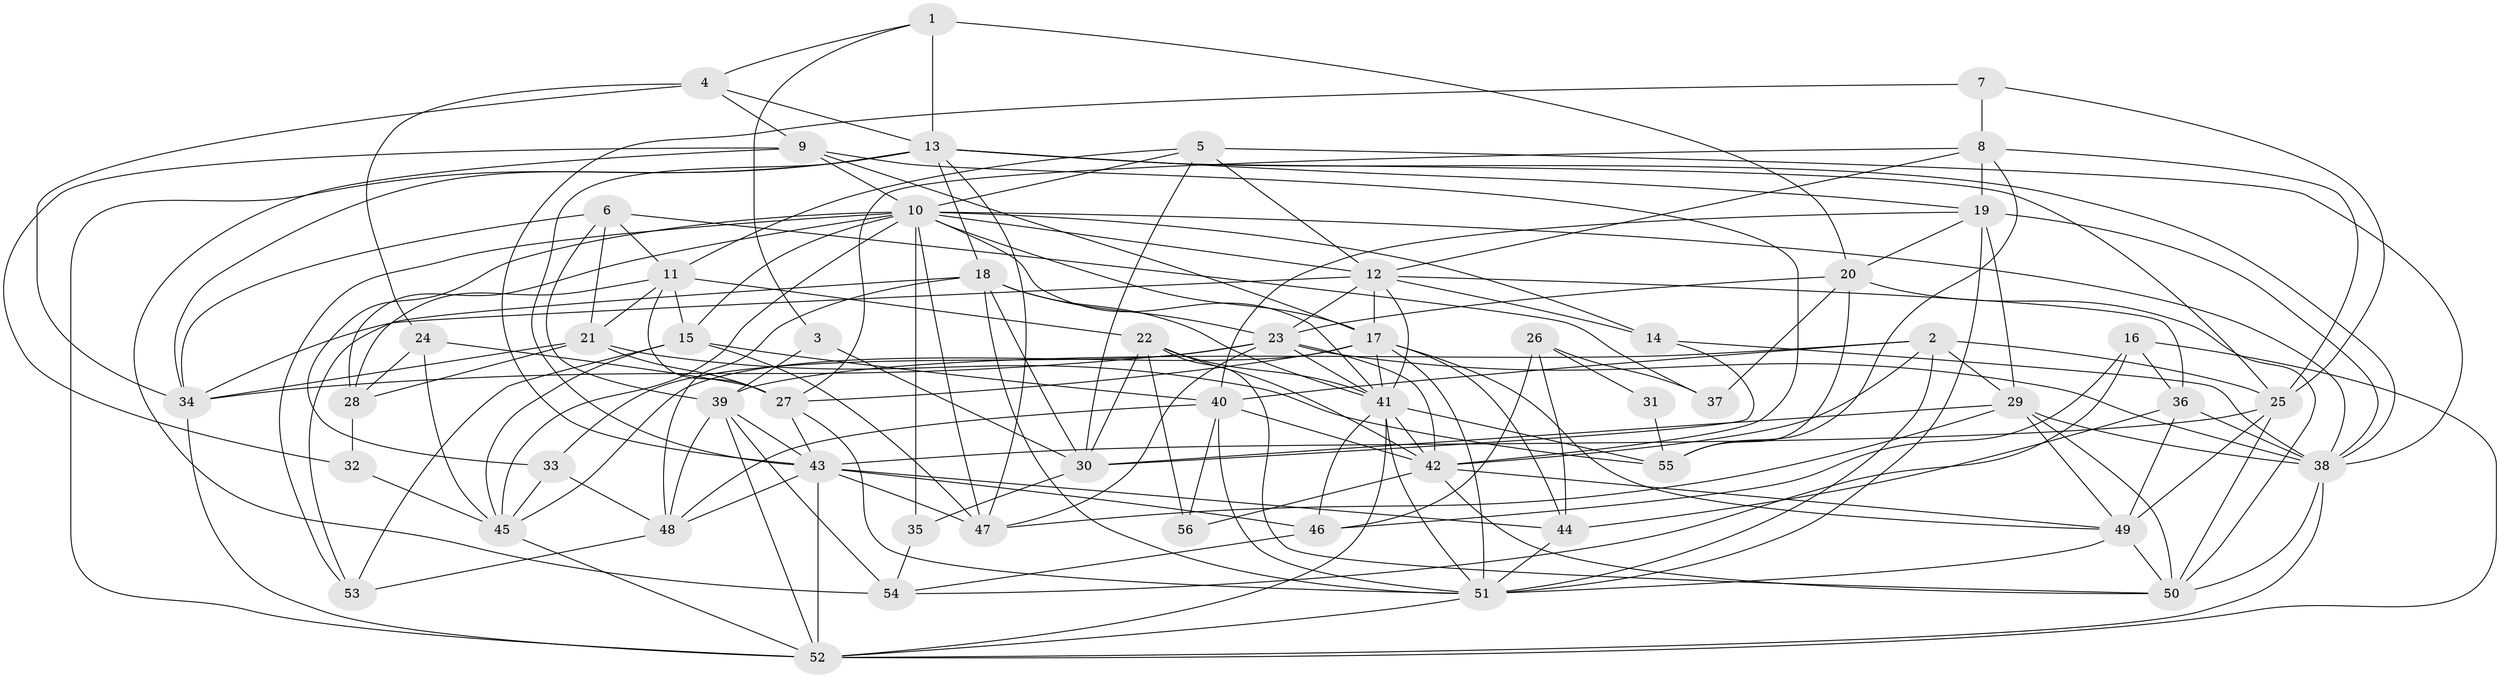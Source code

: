 // original degree distribution, {5: 0.20422535211267606, 2: 0.1619718309859155, 3: 0.21830985915492956, 6: 0.09859154929577464, 7: 0.02112676056338028, 9: 0.007042253521126761, 4: 0.28169014084507044, 10: 0.007042253521126761}
// Generated by graph-tools (version 1.1) at 2025/37/03/04/25 23:37:00]
// undirected, 56 vertices, 174 edges
graph export_dot {
  node [color=gray90,style=filled];
  1;
  2;
  3;
  4;
  5;
  6;
  7;
  8;
  9;
  10;
  11;
  12;
  13;
  14;
  15;
  16;
  17;
  18;
  19;
  20;
  21;
  22;
  23;
  24;
  25;
  26;
  27;
  28;
  29;
  30;
  31;
  32;
  33;
  34;
  35;
  36;
  37;
  38;
  39;
  40;
  41;
  42;
  43;
  44;
  45;
  46;
  47;
  48;
  49;
  50;
  51;
  52;
  53;
  54;
  55;
  56;
  1 -- 3 [weight=1.0];
  1 -- 4 [weight=1.0];
  1 -- 13 [weight=2.0];
  1 -- 20 [weight=1.0];
  2 -- 25 [weight=1.0];
  2 -- 29 [weight=1.0];
  2 -- 39 [weight=1.0];
  2 -- 40 [weight=1.0];
  2 -- 42 [weight=1.0];
  2 -- 51 [weight=1.0];
  3 -- 30 [weight=1.0];
  3 -- 39 [weight=1.0];
  4 -- 9 [weight=1.0];
  4 -- 13 [weight=1.0];
  4 -- 24 [weight=1.0];
  4 -- 34 [weight=1.0];
  5 -- 10 [weight=1.0];
  5 -- 11 [weight=1.0];
  5 -- 12 [weight=1.0];
  5 -- 30 [weight=1.0];
  5 -- 38 [weight=1.0];
  6 -- 11 [weight=1.0];
  6 -- 21 [weight=1.0];
  6 -- 34 [weight=1.0];
  6 -- 37 [weight=1.0];
  6 -- 39 [weight=1.0];
  7 -- 8 [weight=1.0];
  7 -- 25 [weight=1.0];
  7 -- 43 [weight=1.0];
  8 -- 12 [weight=1.0];
  8 -- 19 [weight=1.0];
  8 -- 25 [weight=1.0];
  8 -- 27 [weight=1.0];
  8 -- 55 [weight=1.0];
  9 -- 10 [weight=1.0];
  9 -- 17 [weight=1.0];
  9 -- 32 [weight=1.0];
  9 -- 42 [weight=1.0];
  9 -- 54 [weight=2.0];
  10 -- 12 [weight=1.0];
  10 -- 14 [weight=1.0];
  10 -- 15 [weight=2.0];
  10 -- 17 [weight=1.0];
  10 -- 28 [weight=2.0];
  10 -- 33 [weight=1.0];
  10 -- 35 [weight=1.0];
  10 -- 38 [weight=1.0];
  10 -- 41 [weight=1.0];
  10 -- 45 [weight=1.0];
  10 -- 47 [weight=1.0];
  10 -- 53 [weight=1.0];
  11 -- 15 [weight=2.0];
  11 -- 21 [weight=1.0];
  11 -- 22 [weight=2.0];
  11 -- 27 [weight=1.0];
  11 -- 28 [weight=1.0];
  12 -- 14 [weight=1.0];
  12 -- 17 [weight=1.0];
  12 -- 23 [weight=1.0];
  12 -- 34 [weight=1.0];
  12 -- 36 [weight=1.0];
  12 -- 41 [weight=1.0];
  13 -- 18 [weight=2.0];
  13 -- 19 [weight=1.0];
  13 -- 25 [weight=1.0];
  13 -- 34 [weight=1.0];
  13 -- 38 [weight=1.0];
  13 -- 43 [weight=1.0];
  13 -- 47 [weight=1.0];
  13 -- 52 [weight=2.0];
  14 -- 30 [weight=1.0];
  14 -- 38 [weight=1.0];
  15 -- 40 [weight=1.0];
  15 -- 45 [weight=1.0];
  15 -- 47 [weight=1.0];
  15 -- 53 [weight=1.0];
  16 -- 36 [weight=1.0];
  16 -- 46 [weight=1.0];
  16 -- 52 [weight=1.0];
  16 -- 54 [weight=1.0];
  17 -- 27 [weight=1.0];
  17 -- 41 [weight=2.0];
  17 -- 44 [weight=1.0];
  17 -- 45 [weight=1.0];
  17 -- 49 [weight=1.0];
  17 -- 51 [weight=1.0];
  18 -- 23 [weight=1.0];
  18 -- 30 [weight=1.0];
  18 -- 41 [weight=1.0];
  18 -- 48 [weight=1.0];
  18 -- 51 [weight=1.0];
  18 -- 53 [weight=1.0];
  19 -- 20 [weight=1.0];
  19 -- 29 [weight=1.0];
  19 -- 38 [weight=1.0];
  19 -- 40 [weight=1.0];
  19 -- 51 [weight=2.0];
  20 -- 23 [weight=1.0];
  20 -- 37 [weight=1.0];
  20 -- 50 [weight=1.0];
  20 -- 55 [weight=1.0];
  21 -- 27 [weight=2.0];
  21 -- 28 [weight=1.0];
  21 -- 34 [weight=2.0];
  21 -- 55 [weight=1.0];
  22 -- 30 [weight=1.0];
  22 -- 41 [weight=1.0];
  22 -- 42 [weight=1.0];
  22 -- 50 [weight=1.0];
  22 -- 56 [weight=1.0];
  23 -- 33 [weight=1.0];
  23 -- 34 [weight=2.0];
  23 -- 38 [weight=1.0];
  23 -- 41 [weight=1.0];
  23 -- 42 [weight=1.0];
  23 -- 47 [weight=1.0];
  24 -- 27 [weight=1.0];
  24 -- 28 [weight=1.0];
  24 -- 45 [weight=1.0];
  25 -- 43 [weight=1.0];
  25 -- 49 [weight=1.0];
  25 -- 50 [weight=1.0];
  26 -- 31 [weight=1.0];
  26 -- 37 [weight=1.0];
  26 -- 44 [weight=1.0];
  26 -- 46 [weight=2.0];
  27 -- 43 [weight=1.0];
  27 -- 51 [weight=1.0];
  28 -- 32 [weight=1.0];
  29 -- 30 [weight=1.0];
  29 -- 38 [weight=2.0];
  29 -- 47 [weight=1.0];
  29 -- 49 [weight=1.0];
  29 -- 50 [weight=1.0];
  30 -- 35 [weight=1.0];
  31 -- 55 [weight=1.0];
  32 -- 45 [weight=1.0];
  33 -- 45 [weight=1.0];
  33 -- 48 [weight=1.0];
  34 -- 52 [weight=1.0];
  35 -- 54 [weight=1.0];
  36 -- 38 [weight=2.0];
  36 -- 44 [weight=1.0];
  36 -- 49 [weight=1.0];
  38 -- 50 [weight=1.0];
  38 -- 52 [weight=1.0];
  39 -- 43 [weight=1.0];
  39 -- 48 [weight=1.0];
  39 -- 52 [weight=1.0];
  39 -- 54 [weight=1.0];
  40 -- 42 [weight=1.0];
  40 -- 48 [weight=1.0];
  40 -- 51 [weight=1.0];
  40 -- 56 [weight=1.0];
  41 -- 42 [weight=1.0];
  41 -- 46 [weight=1.0];
  41 -- 51 [weight=1.0];
  41 -- 52 [weight=1.0];
  41 -- 55 [weight=1.0];
  42 -- 49 [weight=1.0];
  42 -- 50 [weight=1.0];
  42 -- 56 [weight=1.0];
  43 -- 44 [weight=1.0];
  43 -- 46 [weight=1.0];
  43 -- 47 [weight=1.0];
  43 -- 48 [weight=2.0];
  43 -- 52 [weight=1.0];
  44 -- 51 [weight=2.0];
  45 -- 52 [weight=1.0];
  46 -- 54 [weight=1.0];
  48 -- 53 [weight=1.0];
  49 -- 50 [weight=1.0];
  49 -- 51 [weight=1.0];
  51 -- 52 [weight=2.0];
}
